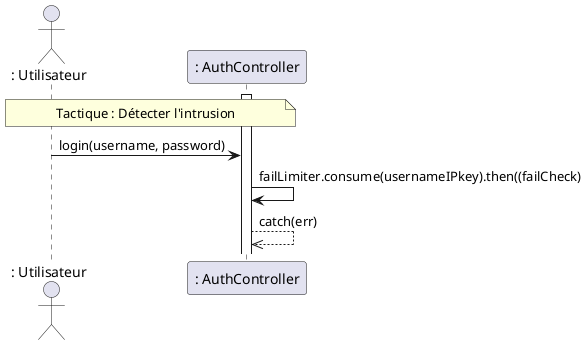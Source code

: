 @startuml RDTQ Sécurité : Détecter les attaques

actor ": Utilisateur" as user
participant ": AuthController" as auth

note over user, auth : Tactique : Détecter l'intrusion
activate auth
user -> auth : login(username, password)
auth -> auth : failLimiter.consume(usernameIPkey).then((failCheck)
auth -->> auth : catch(err)

@enduml